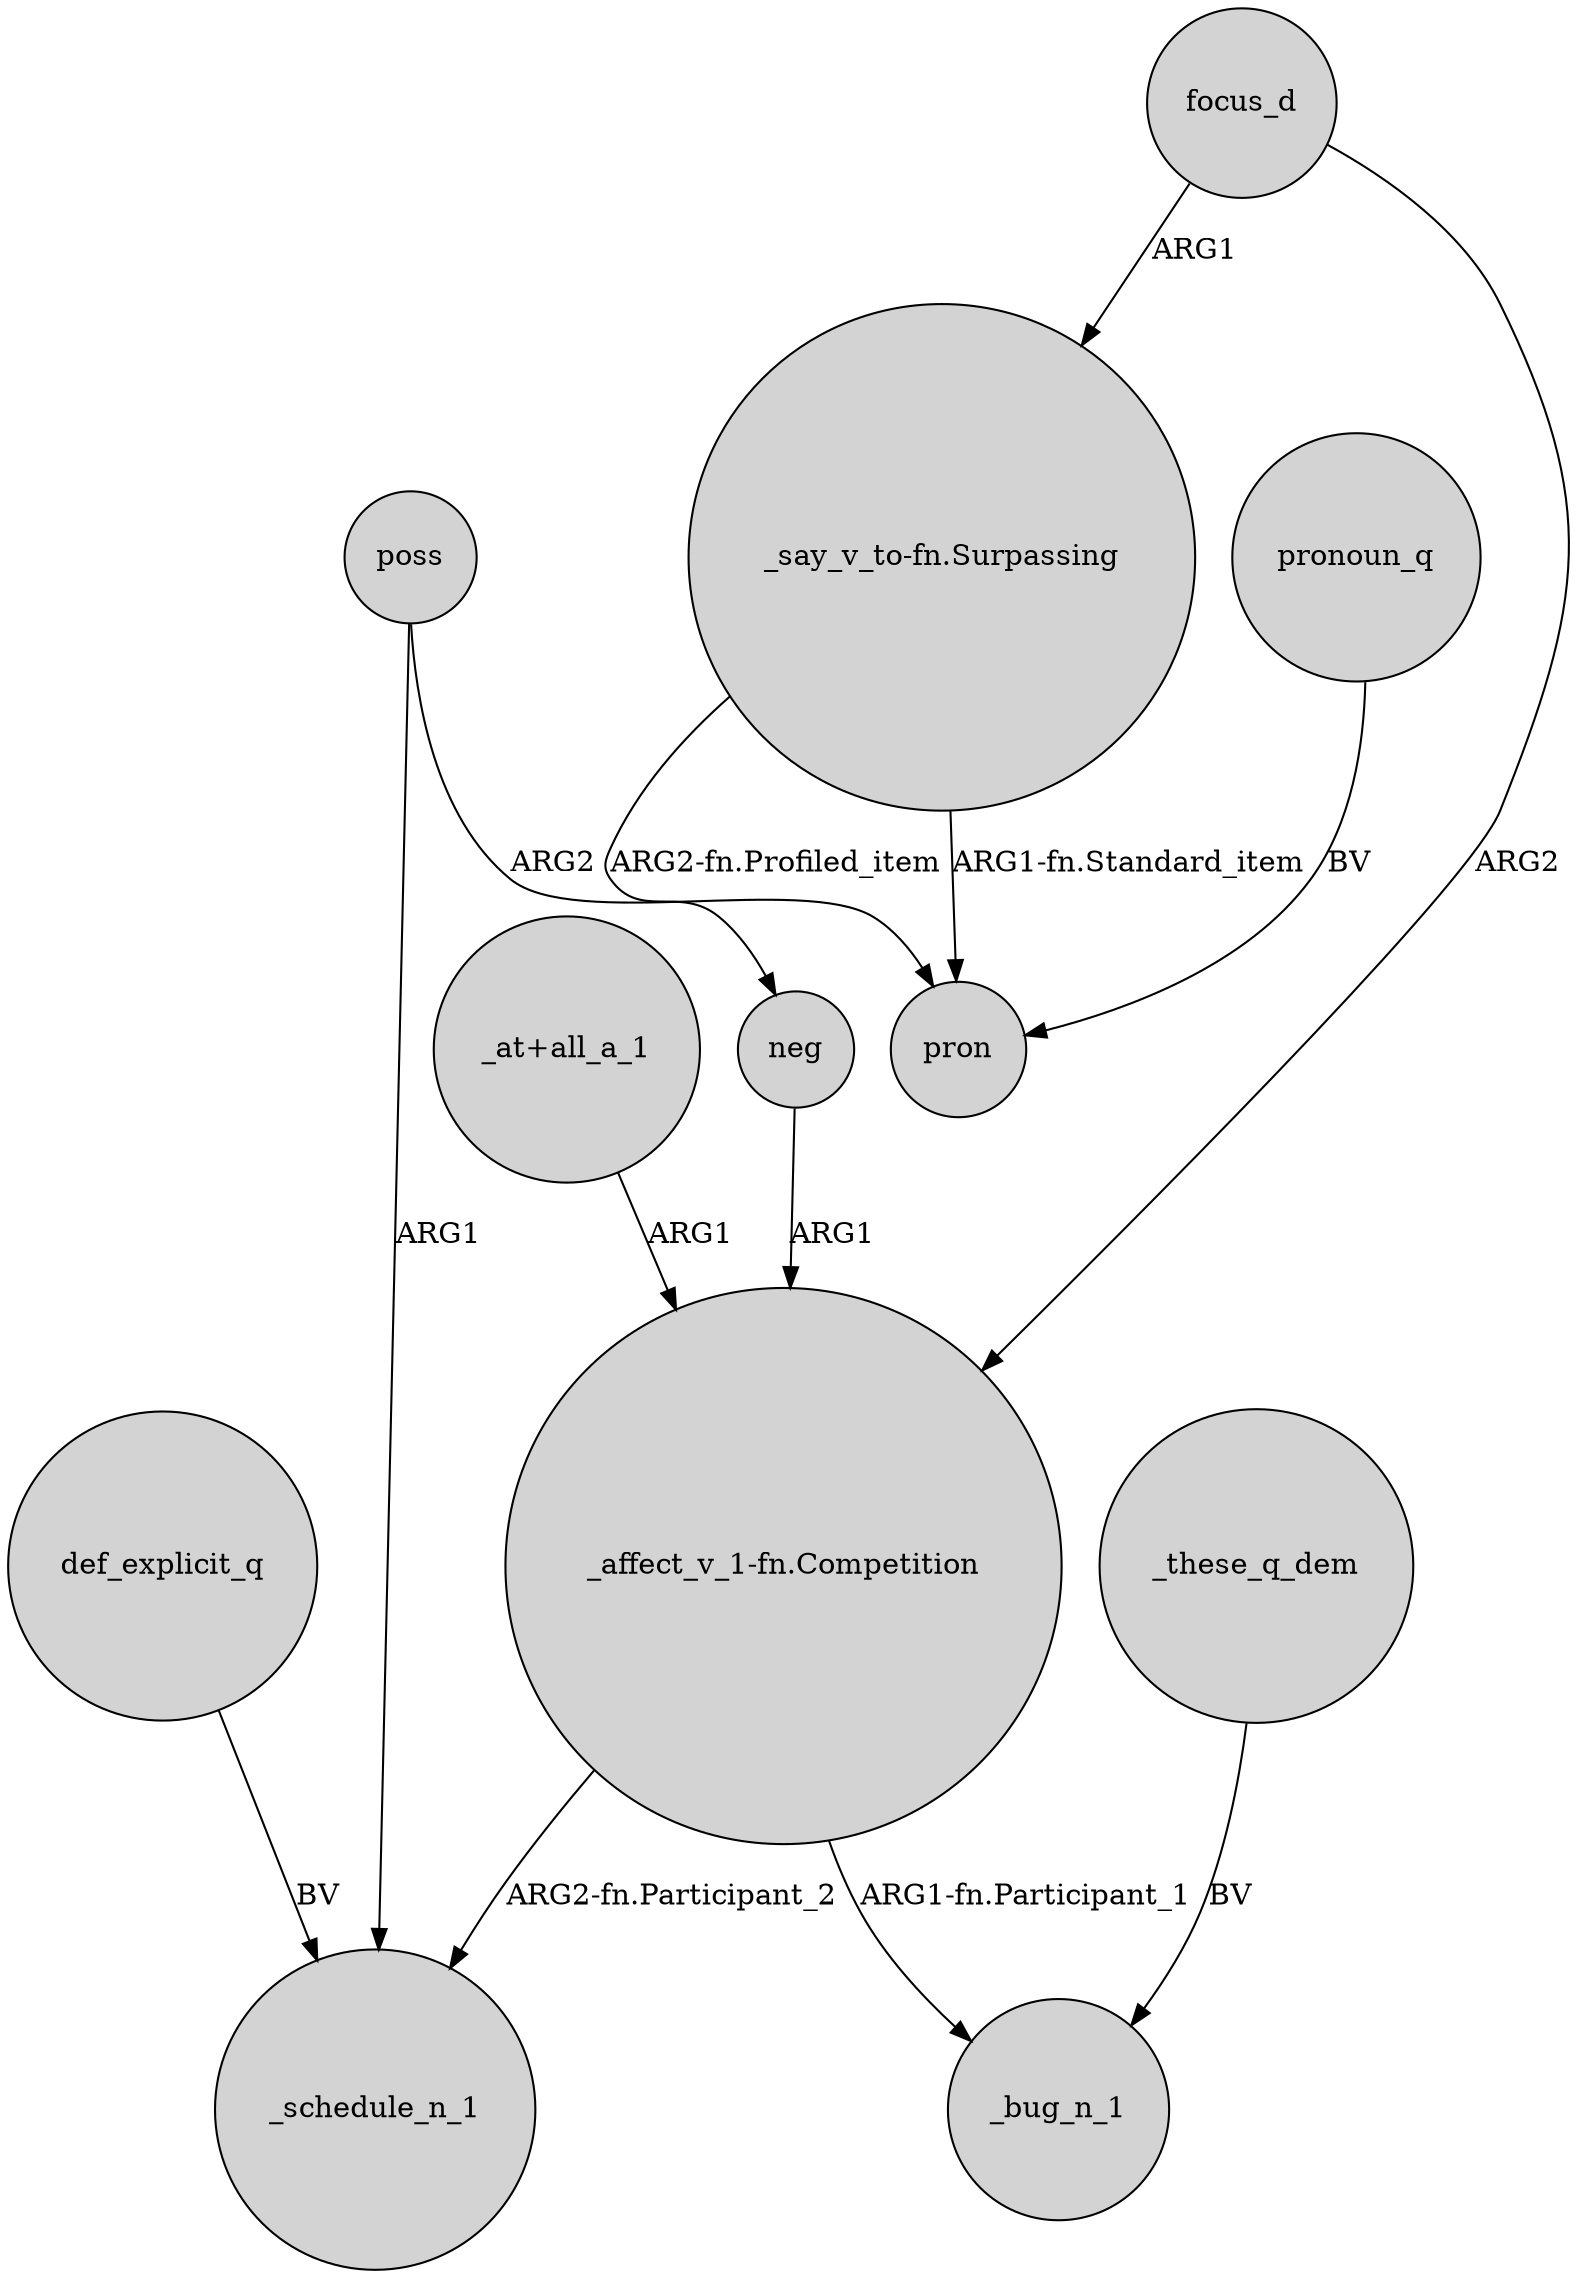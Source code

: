 digraph {
	node [shape=circle style=filled]
	focus_d -> "_say_v_to-fn.Surpassing" [label=ARG1]
	neg -> "_affect_v_1-fn.Competition" [label=ARG1]
	"_at+all_a_1" -> "_affect_v_1-fn.Competition" [label=ARG1]
	"_affect_v_1-fn.Competition" -> _schedule_n_1 [label="ARG2-fn.Participant_2"]
	poss -> _schedule_n_1 [label=ARG1]
	focus_d -> "_affect_v_1-fn.Competition" [label=ARG2]
	_these_q_dem -> _bug_n_1 [label=BV]
	pronoun_q -> pron [label=BV]
	"_affect_v_1-fn.Competition" -> _bug_n_1 [label="ARG1-fn.Participant_1"]
	def_explicit_q -> _schedule_n_1 [label=BV]
	poss -> pron [label=ARG2]
	"_say_v_to-fn.Surpassing" -> pron [label="ARG1-fn.Standard_item"]
	"_say_v_to-fn.Surpassing" -> neg [label="ARG2-fn.Profiled_item"]
}
